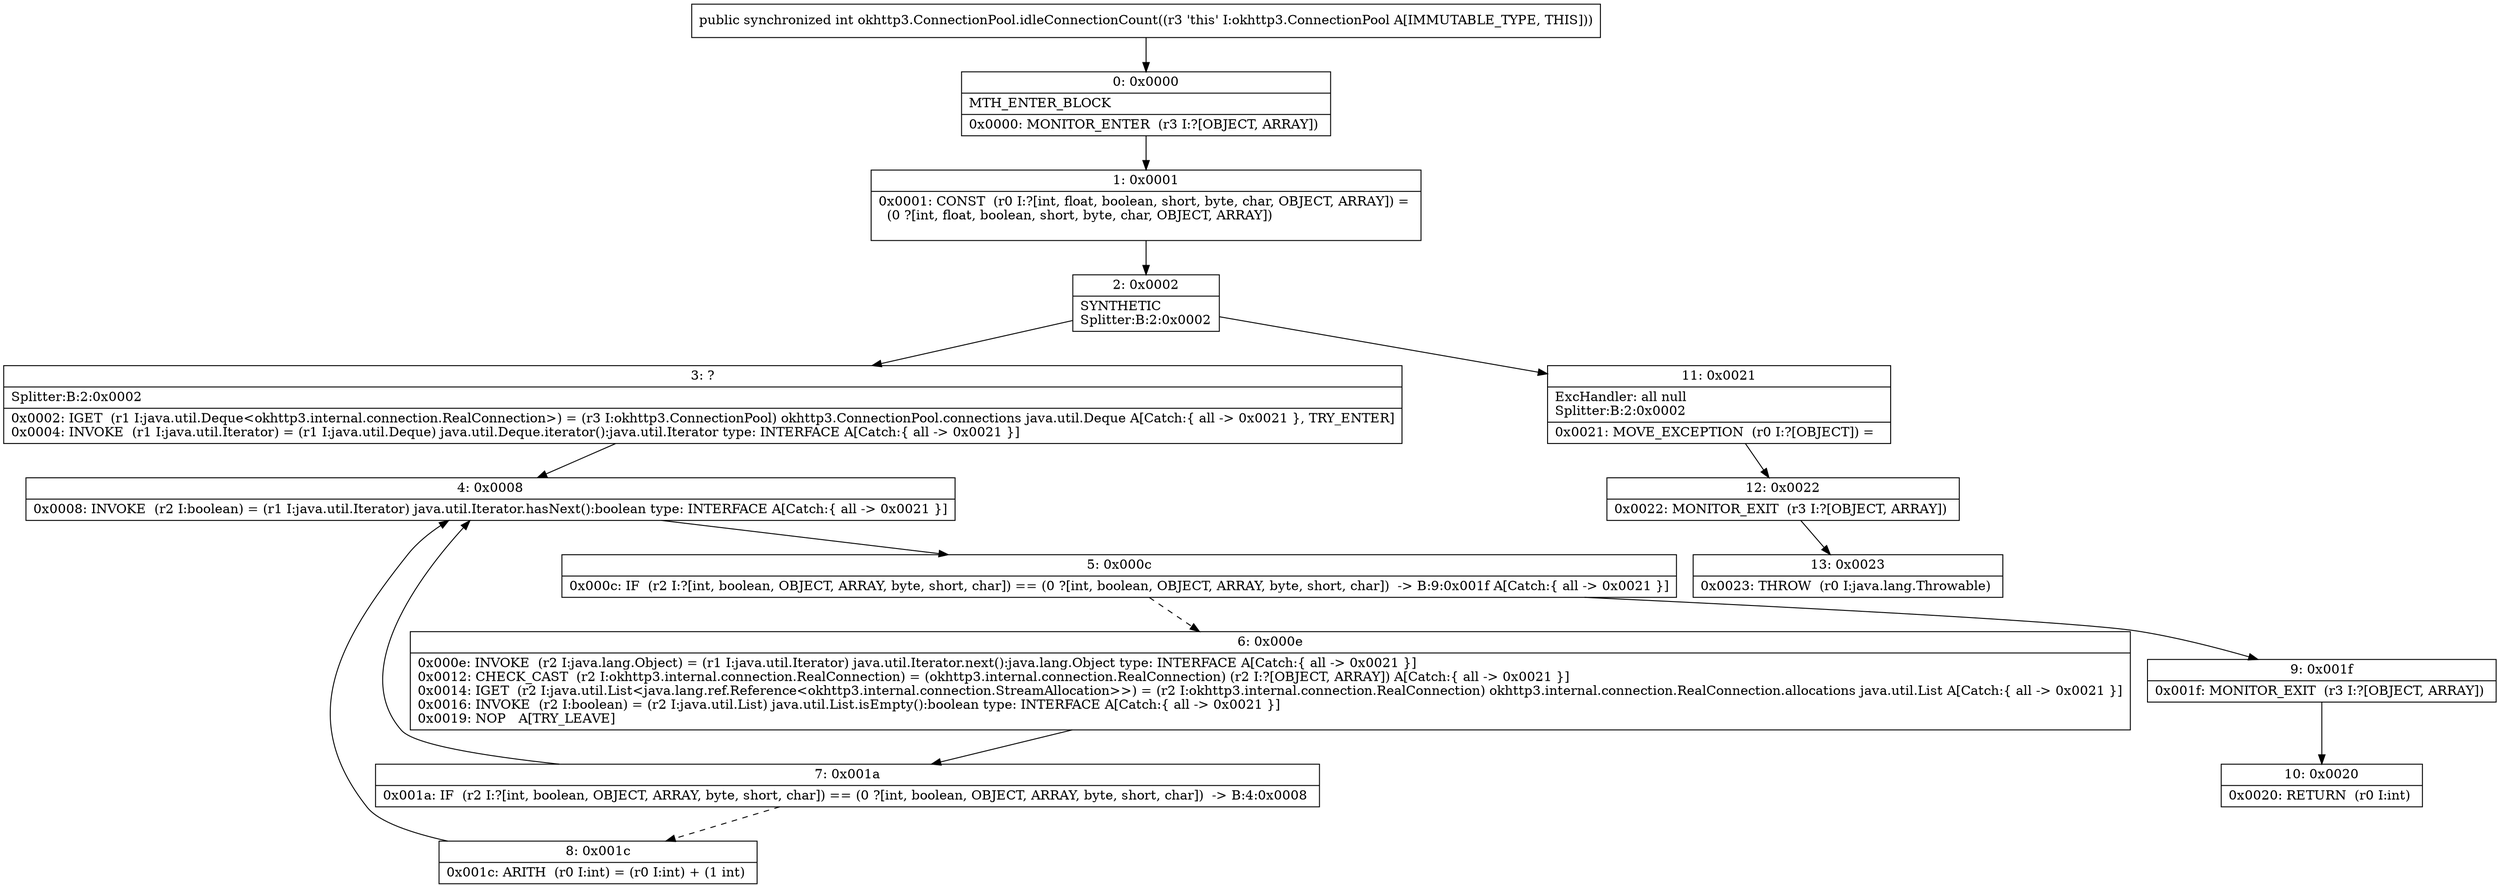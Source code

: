 digraph "CFG forokhttp3.ConnectionPool.idleConnectionCount()I" {
Node_0 [shape=record,label="{0\:\ 0x0000|MTH_ENTER_BLOCK\l|0x0000: MONITOR_ENTER  (r3 I:?[OBJECT, ARRAY]) \l}"];
Node_1 [shape=record,label="{1\:\ 0x0001|0x0001: CONST  (r0 I:?[int, float, boolean, short, byte, char, OBJECT, ARRAY]) = \l  (0 ?[int, float, boolean, short, byte, char, OBJECT, ARRAY])\l \l}"];
Node_2 [shape=record,label="{2\:\ 0x0002|SYNTHETIC\lSplitter:B:2:0x0002\l}"];
Node_3 [shape=record,label="{3\:\ ?|Splitter:B:2:0x0002\l|0x0002: IGET  (r1 I:java.util.Deque\<okhttp3.internal.connection.RealConnection\>) = (r3 I:okhttp3.ConnectionPool) okhttp3.ConnectionPool.connections java.util.Deque A[Catch:\{ all \-\> 0x0021 \}, TRY_ENTER]\l0x0004: INVOKE  (r1 I:java.util.Iterator) = (r1 I:java.util.Deque) java.util.Deque.iterator():java.util.Iterator type: INTERFACE A[Catch:\{ all \-\> 0x0021 \}]\l}"];
Node_4 [shape=record,label="{4\:\ 0x0008|0x0008: INVOKE  (r2 I:boolean) = (r1 I:java.util.Iterator) java.util.Iterator.hasNext():boolean type: INTERFACE A[Catch:\{ all \-\> 0x0021 \}]\l}"];
Node_5 [shape=record,label="{5\:\ 0x000c|0x000c: IF  (r2 I:?[int, boolean, OBJECT, ARRAY, byte, short, char]) == (0 ?[int, boolean, OBJECT, ARRAY, byte, short, char])  \-\> B:9:0x001f A[Catch:\{ all \-\> 0x0021 \}]\l}"];
Node_6 [shape=record,label="{6\:\ 0x000e|0x000e: INVOKE  (r2 I:java.lang.Object) = (r1 I:java.util.Iterator) java.util.Iterator.next():java.lang.Object type: INTERFACE A[Catch:\{ all \-\> 0x0021 \}]\l0x0012: CHECK_CAST  (r2 I:okhttp3.internal.connection.RealConnection) = (okhttp3.internal.connection.RealConnection) (r2 I:?[OBJECT, ARRAY]) A[Catch:\{ all \-\> 0x0021 \}]\l0x0014: IGET  (r2 I:java.util.List\<java.lang.ref.Reference\<okhttp3.internal.connection.StreamAllocation\>\>) = (r2 I:okhttp3.internal.connection.RealConnection) okhttp3.internal.connection.RealConnection.allocations java.util.List A[Catch:\{ all \-\> 0x0021 \}]\l0x0016: INVOKE  (r2 I:boolean) = (r2 I:java.util.List) java.util.List.isEmpty():boolean type: INTERFACE A[Catch:\{ all \-\> 0x0021 \}]\l0x0019: NOP   A[TRY_LEAVE]\l}"];
Node_7 [shape=record,label="{7\:\ 0x001a|0x001a: IF  (r2 I:?[int, boolean, OBJECT, ARRAY, byte, short, char]) == (0 ?[int, boolean, OBJECT, ARRAY, byte, short, char])  \-\> B:4:0x0008 \l}"];
Node_8 [shape=record,label="{8\:\ 0x001c|0x001c: ARITH  (r0 I:int) = (r0 I:int) + (1 int) \l}"];
Node_9 [shape=record,label="{9\:\ 0x001f|0x001f: MONITOR_EXIT  (r3 I:?[OBJECT, ARRAY]) \l}"];
Node_10 [shape=record,label="{10\:\ 0x0020|0x0020: RETURN  (r0 I:int) \l}"];
Node_11 [shape=record,label="{11\:\ 0x0021|ExcHandler: all null\lSplitter:B:2:0x0002\l|0x0021: MOVE_EXCEPTION  (r0 I:?[OBJECT]) =  \l}"];
Node_12 [shape=record,label="{12\:\ 0x0022|0x0022: MONITOR_EXIT  (r3 I:?[OBJECT, ARRAY]) \l}"];
Node_13 [shape=record,label="{13\:\ 0x0023|0x0023: THROW  (r0 I:java.lang.Throwable) \l}"];
MethodNode[shape=record,label="{public synchronized int okhttp3.ConnectionPool.idleConnectionCount((r3 'this' I:okhttp3.ConnectionPool A[IMMUTABLE_TYPE, THIS])) }"];
MethodNode -> Node_0;
Node_0 -> Node_1;
Node_1 -> Node_2;
Node_2 -> Node_3;
Node_2 -> Node_11;
Node_3 -> Node_4;
Node_4 -> Node_5;
Node_5 -> Node_6[style=dashed];
Node_5 -> Node_9;
Node_6 -> Node_7;
Node_7 -> Node_4;
Node_7 -> Node_8[style=dashed];
Node_8 -> Node_4;
Node_9 -> Node_10;
Node_11 -> Node_12;
Node_12 -> Node_13;
}

